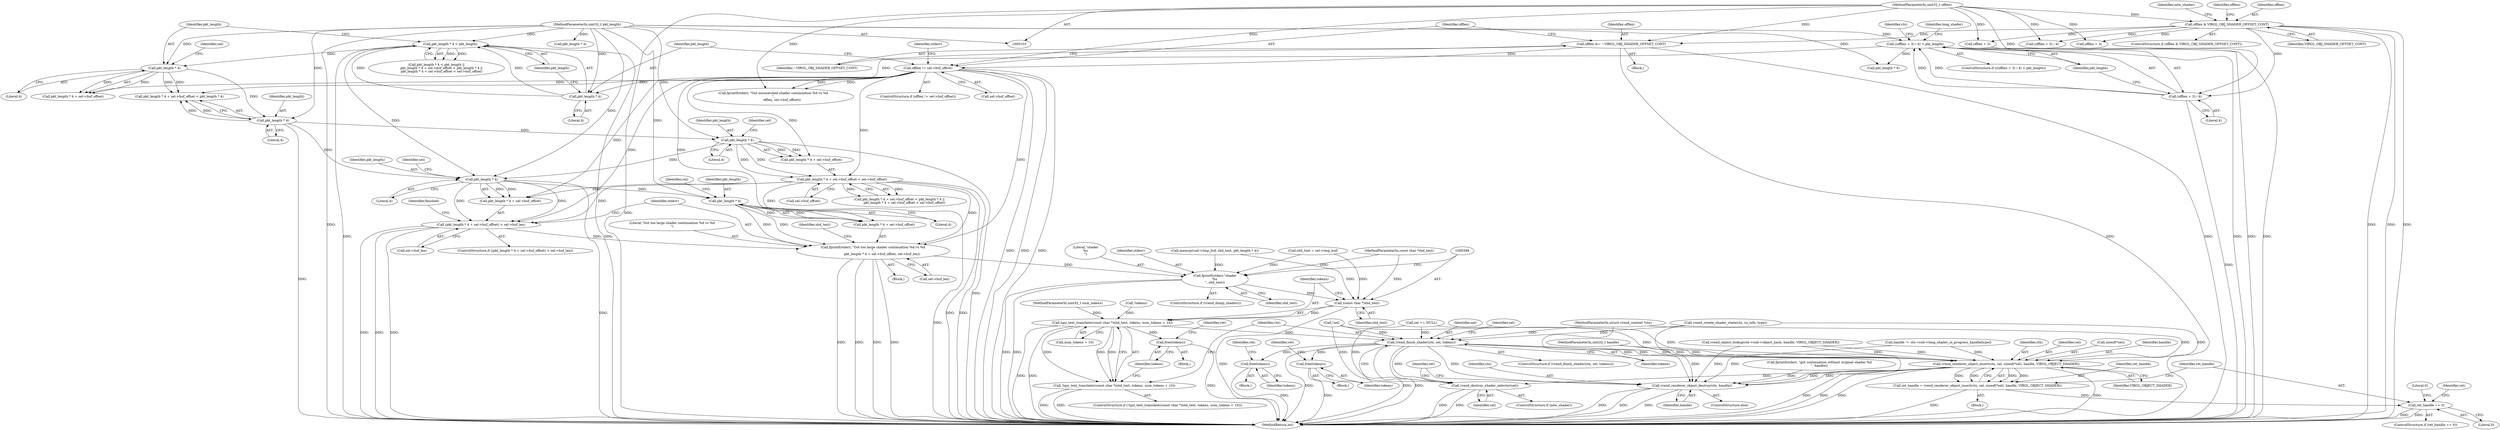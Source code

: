 digraph "0_virglrenderer_93761787b29f37fa627dea9082cdfc1a1ec608d6@API" {
"1000351" [label="(Call,fprintf(stderr, \"Got too large shader continuation %d vs %d\n\",\n                  pkt_length * 4 + sel->buf_offset, sel->buf_len))"];
"1000355" [label="(Call,pkt_length * 4)"];
"1000341" [label="(Call,pkt_length * 4)"];
"1000305" [label="(Call,pkt_length * 4 < pkt_length)"];
"1000306" [label="(Call,pkt_length * 4)"];
"1000146" [label="(Call,((offlen + 3) / 4) > pkt_length)"];
"1000147" [label="(Call,(offlen + 3) / 4)"];
"1000138" [label="(Call,offlen & VIRGL_OBJ_SHADER_OFFSET_CONT)"];
"1000108" [label="(MethodParameterIn,uint32_t offlen)"];
"1000111" [label="(MethodParameterIn,uint32_t pkt_length)"];
"1000324" [label="(Call,pkt_length * 4)"];
"1000319" [label="(Call,pkt_length * 4)"];
"1000313" [label="(Call,pkt_length * 4)"];
"1000322" [label="(Call,pkt_length * 4 + sel->buf_offset < sel->buf_offset)"];
"1000286" [label="(Call,offlen != sel->buf_offset)"];
"1000282" [label="(Call,offlen &= ~VIRGL_OBJ_SHADER_OFFSET_CONT)"];
"1000339" [label="(Call,(pkt_length * 4 + sel->buf_offset) > sel->buf_len)"];
"1000391" [label="(Call,fprintf(stderr,\"shader\n%s\n\", shd_text))"];
"1000398" [label="(Call,(const char *)shd_text)"];
"1000397" [label="(Call,tgsi_text_translate((const char *)shd_text, tokens, num_tokens + 10))"];
"1000396" [label="(Call,!tgsi_text_translate((const char *)shd_text, tokens, num_tokens + 10))"];
"1000406" [label="(Call,free(tokens))"];
"1000413" [label="(Call,vrend_finish_shader(ctx, sel, tokens))"];
"1000418" [label="(Call,free(tokens))"];
"1000435" [label="(Call,free(tokens))"];
"1000451" [label="(Call,vrend_renderer_object_insert(ctx, sel, sizeof(*sel), handle, VIRGL_OBJECT_SHADER))"];
"1000449" [label="(Call,ret_handle = vrend_renderer_object_insert(ctx, sel, sizeof(*sel), handle, VIRGL_OBJECT_SHADER))"];
"1000460" [label="(Call,ret_handle == 0)"];
"1000473" [label="(Call,vrend_destroy_shader_selector(sel))"];
"1000476" [label="(Call,vrend_renderer_object_destroy(ctx, handle))"];
"1000412" [label="(ControlStructure,if (vrend_finish_shader(ctx, sel, tokens)))"];
"1000188" [label="(Call,vrend_create_shader_state(ctx, so_info, type))"];
"1000471" [label="(ControlStructure,if (new_shader))"];
"1000343" [label="(Literal,4)"];
"1000347" [label="(Call,sel->buf_len)"];
"1000326" [label="(Literal,4)"];
"1000323" [label="(Call,pkt_length * 4 + sel->buf_offset)"];
"1000311" [label="(Call,pkt_length * 4 + sel->buf_offset < pkt_length * 4)"];
"1000145" [label="(ControlStructure,if (((offlen + 3) / 4) > pkt_length))"];
"1000414" [label="(Identifier,ctx)"];
"1000413" [label="(Call,vrend_finish_shader(ctx, sel, tokens))"];
"1000419" [label="(Identifier,tokens)"];
"1000338" [label="(ControlStructure,if ((pkt_length * 4 + sel->buf_offset) > sel->buf_len))"];
"1000206" [label="(Call,(offlen + 3) / 4)"];
"1000452" [label="(Identifier,ctx)"];
"1000435" [label="(Call,free(tokens))"];
"1000417" [label="(Block,)"];
"1000453" [label="(Identifier,sel)"];
"1000357" [label="(Literal,4)"];
"1000354" [label="(Call,pkt_length * 4 + sel->buf_offset)"];
"1000138" [label="(Call,offlen & VIRGL_OBJ_SHADER_OFFSET_CONT)"];
"1000310" [label="(Call,pkt_length * 4 + sel->buf_offset < pkt_length * 4 ||\n          pkt_length * 4 + sel->buf_offset < sel->buf_offset)"];
"1000271" [label="(Call,!sel)"];
"1000351" [label="(Call,fprintf(stderr, \"Got too large shader continuation %d vs %d\n\",\n                  pkt_length * 4 + sel->buf_offset, sel->buf_len))"];
"1000309" [label="(Identifier,pkt_length)"];
"1000286" [label="(Call,offlen != sel->buf_offset)"];
"1000105" [label="(MethodParameterIn,uint32_t handle)"];
"1000345" [label="(Identifier,sel)"];
"1000407" [label="(Identifier,tokens)"];
"1000305" [label="(Call,pkt_length * 4 < pkt_length)"];
"1000146" [label="(Call,((offlen + 3) / 4) > pkt_length)"];
"1000353" [label="(Literal,\"Got too large shader continuation %d vs %d\n\")"];
"1000400" [label="(Identifier,shd_text)"];
"1000462" [label="(Literal,0)"];
"1000475" [label="(ControlStructure,else)"];
"1000339" [label="(Call,(pkt_length * 4 + sel->buf_offset) > sel->buf_len)"];
"1000393" [label="(Literal,\"shader\n%s\n\")"];
"1000109" [label="(MethodParameterIn,uint32_t num_tokens)"];
"1000111" [label="(MethodParameterIn,uint32_t pkt_length)"];
"1000477" [label="(Identifier,ctx)"];
"1000370" [label="(Identifier,finished)"];
"1000314" [label="(Identifier,pkt_length)"];
"1000330" [label="(Call,sel->buf_offset)"];
"1000391" [label="(Call,fprintf(stderr,\"shader\n%s\n\", shd_text))"];
"1000460" [label="(Call,ret_handle == 0)"];
"1000142" [label="(Identifier,new_shader)"];
"1000397" [label="(Call,tgsi_text_translate((const char *)shd_text, tokens, num_tokens + 10))"];
"1000355" [label="(Call,pkt_length * 4)"];
"1000306" [label="(Call,pkt_length * 4)"];
"1000328" [label="(Identifier,sel)"];
"1000283" [label="(Identifier,offlen)"];
"1000382" [label="(Call,!tokens)"];
"1000307" [label="(Identifier,pkt_length)"];
"1000448" [label="(Block,)"];
"1000389" [label="(ControlStructure,if (vrend_dump_shaders))"];
"1000242" [label="(Call,pkt_length * 4)"];
"1000230" [label="(Call,memcpy(sel->tmp_buf, shd_text, pkt_length * 4))"];
"1000409" [label="(Identifier,ret)"];
"1000304" [label="(Call,pkt_length * 4 < pkt_length ||\n          pkt_length * 4 + sel->buf_offset < pkt_length * 4 ||\n          pkt_length * 4 + sel->buf_offset < sel->buf_offset)"];
"1000137" [label="(ControlStructure,if (offlen & VIRGL_OBJ_SHADER_OFFSET_CONT))"];
"1000207" [label="(Call,offlen + 3)"];
"1000317" [label="(Identifier,sel)"];
"1000469" [label="(Literal,0)"];
"1000364" [label="(Call,shd_text = sel->tmp_buf)"];
"1000292" [label="(Call,fprintf(stderr, \"Got mismatched shader continuation %d vs %d\n\",\n                 offlen, sel->buf_offset))"];
"1000342" [label="(Identifier,pkt_length)"];
"1000262" [label="(Call,vrend_object_lookup(ctx->sub->object_hash, handle, VIRGL_OBJECT_SHADER))"];
"1000149" [label="(Identifier,offlen)"];
"1000398" [label="(Call,(const char *)shd_text)"];
"1000160" [label="(Identifier,ctx)"];
"1000476" [label="(Call,vrend_renderer_object_destroy(ctx, handle))"];
"1000235" [label="(Call,pkt_length * 4)"];
"1000465" [label="(Identifier,ret)"];
"1000474" [label="(Identifier,sel)"];
"1000394" [label="(Identifier,shd_text)"];
"1000293" [label="(Identifier,stderr)"];
"1000401" [label="(Identifier,tokens)"];
"1000454" [label="(Call,sizeof(*sel))"];
"1000392" [label="(Identifier,stderr)"];
"1000152" [label="(Identifier,pkt_length)"];
"1000259" [label="(Block,)"];
"1000461" [label="(Identifier,ret_handle)"];
"1000415" [label="(Identifier,sel)"];
"1000282" [label="(Call,offlen &= ~VIRGL_OBJ_SHADER_OFFSET_CONT)"];
"1000321" [label="(Literal,4)"];
"1000312" [label="(Call,pkt_length * 4 + sel->buf_offset)"];
"1000322" [label="(Call,pkt_length * 4 + sel->buf_offset < sel->buf_offset)"];
"1000104" [label="(MethodParameterIn,struct vrend_context *ctx)"];
"1000284" [label="(Identifier,~VIRGL_OBJ_SHADER_OFFSET_CONT)"];
"1000140" [label="(Identifier,VIRGL_OBJ_SHADER_OFFSET_CONT)"];
"1000148" [label="(Call,offlen + 3)"];
"1000313" [label="(Call,pkt_length * 4)"];
"1000315" [label="(Literal,4)"];
"1000325" [label="(Identifier,pkt_length)"];
"1000416" [label="(Identifier,tokens)"];
"1000405" [label="(Block,)"];
"1000441" [label="(Identifier,ctx)"];
"1000193" [label="(Call,sel == NULL)"];
"1000287" [label="(Identifier,offlen)"];
"1000436" [label="(Identifier,tokens)"];
"1000324" [label="(Call,pkt_length * 4)"];
"1000308" [label="(Literal,4)"];
"1000451" [label="(Call,vrend_renderer_object_insert(ctx, sel, sizeof(*sel), handle, VIRGL_OBJECT_SHADER))"];
"1000449" [label="(Call,ret_handle = vrend_renderer_object_insert(ctx, sel, sizeof(*sel), handle, VIRGL_OBJECT_SHADER))"];
"1000356" [label="(Identifier,pkt_length)"];
"1000107" [label="(MethodParameterIn,const char *shd_text)"];
"1000406" [label="(Call,free(tokens))"];
"1000450" [label="(Identifier,ret_handle)"];
"1000459" [label="(ControlStructure,if (ret_handle == 0))"];
"1000473" [label="(Call,vrend_destroy_shader_selector(sel))"];
"1000365" [label="(Identifier,shd_text)"];
"1000396" [label="(Call,!tgsi_text_translate((const char *)shd_text, tokens, num_tokens + 10))"];
"1000480" [label="(Identifier,ret)"];
"1000274" [label="(Call,fprintf(stderr, \"got continuation without original shader %d\n\", handle))"];
"1000154" [label="(Identifier,long_shader)"];
"1000428" [label="(Identifier,sel)"];
"1000418" [label="(Call,free(tokens))"];
"1000481" [label="(MethodReturn,int)"];
"1000478" [label="(Identifier,handle)"];
"1000147" [label="(Call,(offlen + 3) / 4)"];
"1000341" [label="(Call,pkt_length * 4)"];
"1000340" [label="(Call,pkt_length * 4 + sel->buf_offset)"];
"1000402" [label="(Call,num_tokens + 10)"];
"1000421" [label="(Identifier,ret)"];
"1000371" [label="(Block,)"];
"1000458" [label="(Identifier,VIRGL_OBJECT_SHADER)"];
"1000350" [label="(Block,)"];
"1000172" [label="(Call,handle != ctx->sub->long_shader_in_progress_handle[type])"];
"1000457" [label="(Identifier,handle)"];
"1000151" [label="(Literal,4)"];
"1000139" [label="(Identifier,offlen)"];
"1000359" [label="(Identifier,sel)"];
"1000108" [label="(MethodParameterIn,uint32_t offlen)"];
"1000395" [label="(ControlStructure,if (!tgsi_text_translate((const char *)shd_text, tokens, num_tokens + 10)))"];
"1000319" [label="(Call,pkt_length * 4)"];
"1000352" [label="(Identifier,stderr)"];
"1000361" [label="(Call,sel->buf_len)"];
"1000285" [label="(ControlStructure,if (offlen != sel->buf_offset))"];
"1000320" [label="(Identifier,pkt_length)"];
"1000288" [label="(Call,sel->buf_offset)"];
"1000351" -> "1000350"  [label="AST: "];
"1000351" -> "1000361"  [label="CFG: "];
"1000352" -> "1000351"  [label="AST: "];
"1000353" -> "1000351"  [label="AST: "];
"1000354" -> "1000351"  [label="AST: "];
"1000361" -> "1000351"  [label="AST: "];
"1000365" -> "1000351"  [label="CFG: "];
"1000351" -> "1000481"  [label="DDG: "];
"1000351" -> "1000481"  [label="DDG: "];
"1000351" -> "1000481"  [label="DDG: "];
"1000351" -> "1000481"  [label="DDG: "];
"1000355" -> "1000351"  [label="DDG: "];
"1000355" -> "1000351"  [label="DDG: "];
"1000322" -> "1000351"  [label="DDG: "];
"1000286" -> "1000351"  [label="DDG: "];
"1000339" -> "1000351"  [label="DDG: "];
"1000351" -> "1000391"  [label="DDG: "];
"1000355" -> "1000354"  [label="AST: "];
"1000355" -> "1000357"  [label="CFG: "];
"1000356" -> "1000355"  [label="AST: "];
"1000357" -> "1000355"  [label="AST: "];
"1000359" -> "1000355"  [label="CFG: "];
"1000355" -> "1000481"  [label="DDG: "];
"1000355" -> "1000354"  [label="DDG: "];
"1000355" -> "1000354"  [label="DDG: "];
"1000341" -> "1000355"  [label="DDG: "];
"1000111" -> "1000355"  [label="DDG: "];
"1000341" -> "1000340"  [label="AST: "];
"1000341" -> "1000343"  [label="CFG: "];
"1000342" -> "1000341"  [label="AST: "];
"1000343" -> "1000341"  [label="AST: "];
"1000345" -> "1000341"  [label="CFG: "];
"1000341" -> "1000481"  [label="DDG: "];
"1000341" -> "1000339"  [label="DDG: "];
"1000341" -> "1000339"  [label="DDG: "];
"1000341" -> "1000340"  [label="DDG: "];
"1000341" -> "1000340"  [label="DDG: "];
"1000305" -> "1000341"  [label="DDG: "];
"1000324" -> "1000341"  [label="DDG: "];
"1000319" -> "1000341"  [label="DDG: "];
"1000111" -> "1000341"  [label="DDG: "];
"1000305" -> "1000304"  [label="AST: "];
"1000305" -> "1000309"  [label="CFG: "];
"1000306" -> "1000305"  [label="AST: "];
"1000309" -> "1000305"  [label="AST: "];
"1000314" -> "1000305"  [label="CFG: "];
"1000304" -> "1000305"  [label="CFG: "];
"1000305" -> "1000481"  [label="DDG: "];
"1000305" -> "1000481"  [label="DDG: "];
"1000305" -> "1000304"  [label="DDG: "];
"1000305" -> "1000304"  [label="DDG: "];
"1000306" -> "1000305"  [label="DDG: "];
"1000306" -> "1000305"  [label="DDG: "];
"1000111" -> "1000305"  [label="DDG: "];
"1000305" -> "1000313"  [label="DDG: "];
"1000306" -> "1000308"  [label="CFG: "];
"1000307" -> "1000306"  [label="AST: "];
"1000308" -> "1000306"  [label="AST: "];
"1000309" -> "1000306"  [label="CFG: "];
"1000146" -> "1000306"  [label="DDG: "];
"1000111" -> "1000306"  [label="DDG: "];
"1000146" -> "1000145"  [label="AST: "];
"1000146" -> "1000152"  [label="CFG: "];
"1000147" -> "1000146"  [label="AST: "];
"1000152" -> "1000146"  [label="AST: "];
"1000154" -> "1000146"  [label="CFG: "];
"1000160" -> "1000146"  [label="CFG: "];
"1000146" -> "1000481"  [label="DDG: "];
"1000146" -> "1000481"  [label="DDG: "];
"1000146" -> "1000481"  [label="DDG: "];
"1000147" -> "1000146"  [label="DDG: "];
"1000147" -> "1000146"  [label="DDG: "];
"1000111" -> "1000146"  [label="DDG: "];
"1000146" -> "1000235"  [label="DDG: "];
"1000147" -> "1000151"  [label="CFG: "];
"1000148" -> "1000147"  [label="AST: "];
"1000151" -> "1000147"  [label="AST: "];
"1000152" -> "1000147"  [label="CFG: "];
"1000147" -> "1000481"  [label="DDG: "];
"1000138" -> "1000147"  [label="DDG: "];
"1000108" -> "1000147"  [label="DDG: "];
"1000138" -> "1000137"  [label="AST: "];
"1000138" -> "1000140"  [label="CFG: "];
"1000139" -> "1000138"  [label="AST: "];
"1000140" -> "1000138"  [label="AST: "];
"1000142" -> "1000138"  [label="CFG: "];
"1000149" -> "1000138"  [label="CFG: "];
"1000138" -> "1000481"  [label="DDG: "];
"1000138" -> "1000481"  [label="DDG: "];
"1000138" -> "1000481"  [label="DDG: "];
"1000108" -> "1000138"  [label="DDG: "];
"1000138" -> "1000148"  [label="DDG: "];
"1000138" -> "1000206"  [label="DDG: "];
"1000138" -> "1000207"  [label="DDG: "];
"1000138" -> "1000282"  [label="DDG: "];
"1000108" -> "1000103"  [label="AST: "];
"1000108" -> "1000481"  [label="DDG: "];
"1000108" -> "1000148"  [label="DDG: "];
"1000108" -> "1000206"  [label="DDG: "];
"1000108" -> "1000207"  [label="DDG: "];
"1000108" -> "1000282"  [label="DDG: "];
"1000108" -> "1000286"  [label="DDG: "];
"1000108" -> "1000292"  [label="DDG: "];
"1000111" -> "1000103"  [label="AST: "];
"1000111" -> "1000481"  [label="DDG: "];
"1000111" -> "1000235"  [label="DDG: "];
"1000111" -> "1000242"  [label="DDG: "];
"1000111" -> "1000313"  [label="DDG: "];
"1000111" -> "1000319"  [label="DDG: "];
"1000111" -> "1000324"  [label="DDG: "];
"1000324" -> "1000323"  [label="AST: "];
"1000324" -> "1000326"  [label="CFG: "];
"1000325" -> "1000324"  [label="AST: "];
"1000326" -> "1000324"  [label="AST: "];
"1000328" -> "1000324"  [label="CFG: "];
"1000324" -> "1000481"  [label="DDG: "];
"1000324" -> "1000322"  [label="DDG: "];
"1000324" -> "1000322"  [label="DDG: "];
"1000324" -> "1000323"  [label="DDG: "];
"1000324" -> "1000323"  [label="DDG: "];
"1000319" -> "1000324"  [label="DDG: "];
"1000319" -> "1000311"  [label="AST: "];
"1000319" -> "1000321"  [label="CFG: "];
"1000320" -> "1000319"  [label="AST: "];
"1000321" -> "1000319"  [label="AST: "];
"1000311" -> "1000319"  [label="CFG: "];
"1000319" -> "1000481"  [label="DDG: "];
"1000319" -> "1000311"  [label="DDG: "];
"1000319" -> "1000311"  [label="DDG: "];
"1000313" -> "1000319"  [label="DDG: "];
"1000313" -> "1000312"  [label="AST: "];
"1000313" -> "1000315"  [label="CFG: "];
"1000314" -> "1000313"  [label="AST: "];
"1000315" -> "1000313"  [label="AST: "];
"1000317" -> "1000313"  [label="CFG: "];
"1000313" -> "1000311"  [label="DDG: "];
"1000313" -> "1000311"  [label="DDG: "];
"1000313" -> "1000312"  [label="DDG: "];
"1000313" -> "1000312"  [label="DDG: "];
"1000322" -> "1000310"  [label="AST: "];
"1000322" -> "1000330"  [label="CFG: "];
"1000323" -> "1000322"  [label="AST: "];
"1000330" -> "1000322"  [label="AST: "];
"1000310" -> "1000322"  [label="CFG: "];
"1000322" -> "1000481"  [label="DDG: "];
"1000322" -> "1000481"  [label="DDG: "];
"1000322" -> "1000310"  [label="DDG: "];
"1000322" -> "1000310"  [label="DDG: "];
"1000286" -> "1000322"  [label="DDG: "];
"1000322" -> "1000339"  [label="DDG: "];
"1000322" -> "1000340"  [label="DDG: "];
"1000322" -> "1000354"  [label="DDG: "];
"1000286" -> "1000285"  [label="AST: "];
"1000286" -> "1000288"  [label="CFG: "];
"1000287" -> "1000286"  [label="AST: "];
"1000288" -> "1000286"  [label="AST: "];
"1000293" -> "1000286"  [label="CFG: "];
"1000307" -> "1000286"  [label="CFG: "];
"1000286" -> "1000481"  [label="DDG: "];
"1000286" -> "1000481"  [label="DDG: "];
"1000286" -> "1000481"  [label="DDG: "];
"1000282" -> "1000286"  [label="DDG: "];
"1000286" -> "1000292"  [label="DDG: "];
"1000286" -> "1000292"  [label="DDG: "];
"1000286" -> "1000311"  [label="DDG: "];
"1000286" -> "1000312"  [label="DDG: "];
"1000286" -> "1000323"  [label="DDG: "];
"1000286" -> "1000339"  [label="DDG: "];
"1000286" -> "1000340"  [label="DDG: "];
"1000286" -> "1000354"  [label="DDG: "];
"1000282" -> "1000259"  [label="AST: "];
"1000282" -> "1000284"  [label="CFG: "];
"1000283" -> "1000282"  [label="AST: "];
"1000284" -> "1000282"  [label="AST: "];
"1000287" -> "1000282"  [label="CFG: "];
"1000282" -> "1000481"  [label="DDG: "];
"1000282" -> "1000481"  [label="DDG: "];
"1000339" -> "1000338"  [label="AST: "];
"1000339" -> "1000347"  [label="CFG: "];
"1000340" -> "1000339"  [label="AST: "];
"1000347" -> "1000339"  [label="AST: "];
"1000352" -> "1000339"  [label="CFG: "];
"1000370" -> "1000339"  [label="CFG: "];
"1000339" -> "1000481"  [label="DDG: "];
"1000339" -> "1000481"  [label="DDG: "];
"1000339" -> "1000481"  [label="DDG: "];
"1000391" -> "1000389"  [label="AST: "];
"1000391" -> "1000394"  [label="CFG: "];
"1000392" -> "1000391"  [label="AST: "];
"1000393" -> "1000391"  [label="AST: "];
"1000394" -> "1000391"  [label="AST: "];
"1000399" -> "1000391"  [label="CFG: "];
"1000391" -> "1000481"  [label="DDG: "];
"1000391" -> "1000481"  [label="DDG: "];
"1000364" -> "1000391"  [label="DDG: "];
"1000230" -> "1000391"  [label="DDG: "];
"1000107" -> "1000391"  [label="DDG: "];
"1000391" -> "1000398"  [label="DDG: "];
"1000398" -> "1000397"  [label="AST: "];
"1000398" -> "1000400"  [label="CFG: "];
"1000399" -> "1000398"  [label="AST: "];
"1000400" -> "1000398"  [label="AST: "];
"1000401" -> "1000398"  [label="CFG: "];
"1000398" -> "1000481"  [label="DDG: "];
"1000398" -> "1000397"  [label="DDG: "];
"1000364" -> "1000398"  [label="DDG: "];
"1000230" -> "1000398"  [label="DDG: "];
"1000107" -> "1000398"  [label="DDG: "];
"1000397" -> "1000396"  [label="AST: "];
"1000397" -> "1000402"  [label="CFG: "];
"1000401" -> "1000397"  [label="AST: "];
"1000402" -> "1000397"  [label="AST: "];
"1000396" -> "1000397"  [label="CFG: "];
"1000397" -> "1000481"  [label="DDG: "];
"1000397" -> "1000481"  [label="DDG: "];
"1000397" -> "1000396"  [label="DDG: "];
"1000397" -> "1000396"  [label="DDG: "];
"1000397" -> "1000396"  [label="DDG: "];
"1000382" -> "1000397"  [label="DDG: "];
"1000109" -> "1000397"  [label="DDG: "];
"1000397" -> "1000406"  [label="DDG: "];
"1000397" -> "1000413"  [label="DDG: "];
"1000396" -> "1000395"  [label="AST: "];
"1000407" -> "1000396"  [label="CFG: "];
"1000414" -> "1000396"  [label="CFG: "];
"1000396" -> "1000481"  [label="DDG: "];
"1000396" -> "1000481"  [label="DDG: "];
"1000406" -> "1000405"  [label="AST: "];
"1000406" -> "1000407"  [label="CFG: "];
"1000407" -> "1000406"  [label="AST: "];
"1000409" -> "1000406"  [label="CFG: "];
"1000406" -> "1000481"  [label="DDG: "];
"1000413" -> "1000412"  [label="AST: "];
"1000413" -> "1000416"  [label="CFG: "];
"1000414" -> "1000413"  [label="AST: "];
"1000415" -> "1000413"  [label="AST: "];
"1000416" -> "1000413"  [label="AST: "];
"1000419" -> "1000413"  [label="CFG: "];
"1000428" -> "1000413"  [label="CFG: "];
"1000413" -> "1000481"  [label="DDG: "];
"1000413" -> "1000481"  [label="DDG: "];
"1000413" -> "1000481"  [label="DDG: "];
"1000188" -> "1000413"  [label="DDG: "];
"1000104" -> "1000413"  [label="DDG: "];
"1000193" -> "1000413"  [label="DDG: "];
"1000271" -> "1000413"  [label="DDG: "];
"1000413" -> "1000418"  [label="DDG: "];
"1000413" -> "1000435"  [label="DDG: "];
"1000413" -> "1000451"  [label="DDG: "];
"1000413" -> "1000451"  [label="DDG: "];
"1000413" -> "1000473"  [label="DDG: "];
"1000413" -> "1000476"  [label="DDG: "];
"1000418" -> "1000417"  [label="AST: "];
"1000418" -> "1000419"  [label="CFG: "];
"1000419" -> "1000418"  [label="AST: "];
"1000421" -> "1000418"  [label="CFG: "];
"1000418" -> "1000481"  [label="DDG: "];
"1000435" -> "1000371"  [label="AST: "];
"1000435" -> "1000436"  [label="CFG: "];
"1000436" -> "1000435"  [label="AST: "];
"1000441" -> "1000435"  [label="CFG: "];
"1000435" -> "1000481"  [label="DDG: "];
"1000451" -> "1000449"  [label="AST: "];
"1000451" -> "1000458"  [label="CFG: "];
"1000452" -> "1000451"  [label="AST: "];
"1000453" -> "1000451"  [label="AST: "];
"1000454" -> "1000451"  [label="AST: "];
"1000457" -> "1000451"  [label="AST: "];
"1000458" -> "1000451"  [label="AST: "];
"1000449" -> "1000451"  [label="CFG: "];
"1000451" -> "1000481"  [label="DDG: "];
"1000451" -> "1000481"  [label="DDG: "];
"1000451" -> "1000481"  [label="DDG: "];
"1000451" -> "1000481"  [label="DDG: "];
"1000451" -> "1000449"  [label="DDG: "];
"1000451" -> "1000449"  [label="DDG: "];
"1000451" -> "1000449"  [label="DDG: "];
"1000451" -> "1000449"  [label="DDG: "];
"1000188" -> "1000451"  [label="DDG: "];
"1000104" -> "1000451"  [label="DDG: "];
"1000193" -> "1000451"  [label="DDG: "];
"1000271" -> "1000451"  [label="DDG: "];
"1000262" -> "1000451"  [label="DDG: "];
"1000262" -> "1000451"  [label="DDG: "];
"1000172" -> "1000451"  [label="DDG: "];
"1000105" -> "1000451"  [label="DDG: "];
"1000451" -> "1000473"  [label="DDG: "];
"1000451" -> "1000476"  [label="DDG: "];
"1000451" -> "1000476"  [label="DDG: "];
"1000449" -> "1000448"  [label="AST: "];
"1000450" -> "1000449"  [label="AST: "];
"1000461" -> "1000449"  [label="CFG: "];
"1000449" -> "1000481"  [label="DDG: "];
"1000449" -> "1000460"  [label="DDG: "];
"1000460" -> "1000459"  [label="AST: "];
"1000460" -> "1000462"  [label="CFG: "];
"1000461" -> "1000460"  [label="AST: "];
"1000462" -> "1000460"  [label="AST: "];
"1000465" -> "1000460"  [label="CFG: "];
"1000469" -> "1000460"  [label="CFG: "];
"1000460" -> "1000481"  [label="DDG: "];
"1000460" -> "1000481"  [label="DDG: "];
"1000473" -> "1000471"  [label="AST: "];
"1000473" -> "1000474"  [label="CFG: "];
"1000474" -> "1000473"  [label="AST: "];
"1000480" -> "1000473"  [label="CFG: "];
"1000473" -> "1000481"  [label="DDG: "];
"1000473" -> "1000481"  [label="DDG: "];
"1000193" -> "1000473"  [label="DDG: "];
"1000271" -> "1000473"  [label="DDG: "];
"1000476" -> "1000475"  [label="AST: "];
"1000476" -> "1000478"  [label="CFG: "];
"1000477" -> "1000476"  [label="AST: "];
"1000478" -> "1000476"  [label="AST: "];
"1000480" -> "1000476"  [label="CFG: "];
"1000476" -> "1000481"  [label="DDG: "];
"1000476" -> "1000481"  [label="DDG: "];
"1000476" -> "1000481"  [label="DDG: "];
"1000188" -> "1000476"  [label="DDG: "];
"1000104" -> "1000476"  [label="DDG: "];
"1000262" -> "1000476"  [label="DDG: "];
"1000172" -> "1000476"  [label="DDG: "];
"1000274" -> "1000476"  [label="DDG: "];
"1000105" -> "1000476"  [label="DDG: "];
}
